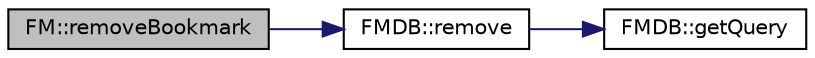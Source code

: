 digraph "FM::removeBookmark"
{
 // INTERACTIVE_SVG=YES
 // LATEX_PDF_SIZE
  edge [fontname="Helvetica",fontsize="10",labelfontname="Helvetica",labelfontsize="10"];
  node [fontname="Helvetica",fontsize="10",shape=record];
  rankdir="LR";
  Node458 [label="FM::removeBookmark",height=0.2,width=0.4,color="black", fillcolor="grey75", style="filled", fontcolor="black",tooltip=" "];
  Node458 -> Node459 [color="midnightblue",fontsize="10",style="solid",fontname="Helvetica"];
  Node459 [label="FMDB::remove",height=0.2,width=0.4,color="black", fillcolor="white", style="filled",URL="$class_f_m_d_b.html#a463da654f7e73ff834a1340b2a1e067a",tooltip=" "];
  Node459 -> Node460 [color="midnightblue",fontsize="10",style="solid",fontname="Helvetica"];
  Node460 [label="FMDB::getQuery",height=0.2,width=0.4,color="black", fillcolor="white", style="filled",URL="$class_f_m_d_b.html#add4db2d5a6ea1f0cda68a3310a5e4371",tooltip=" "];
}
